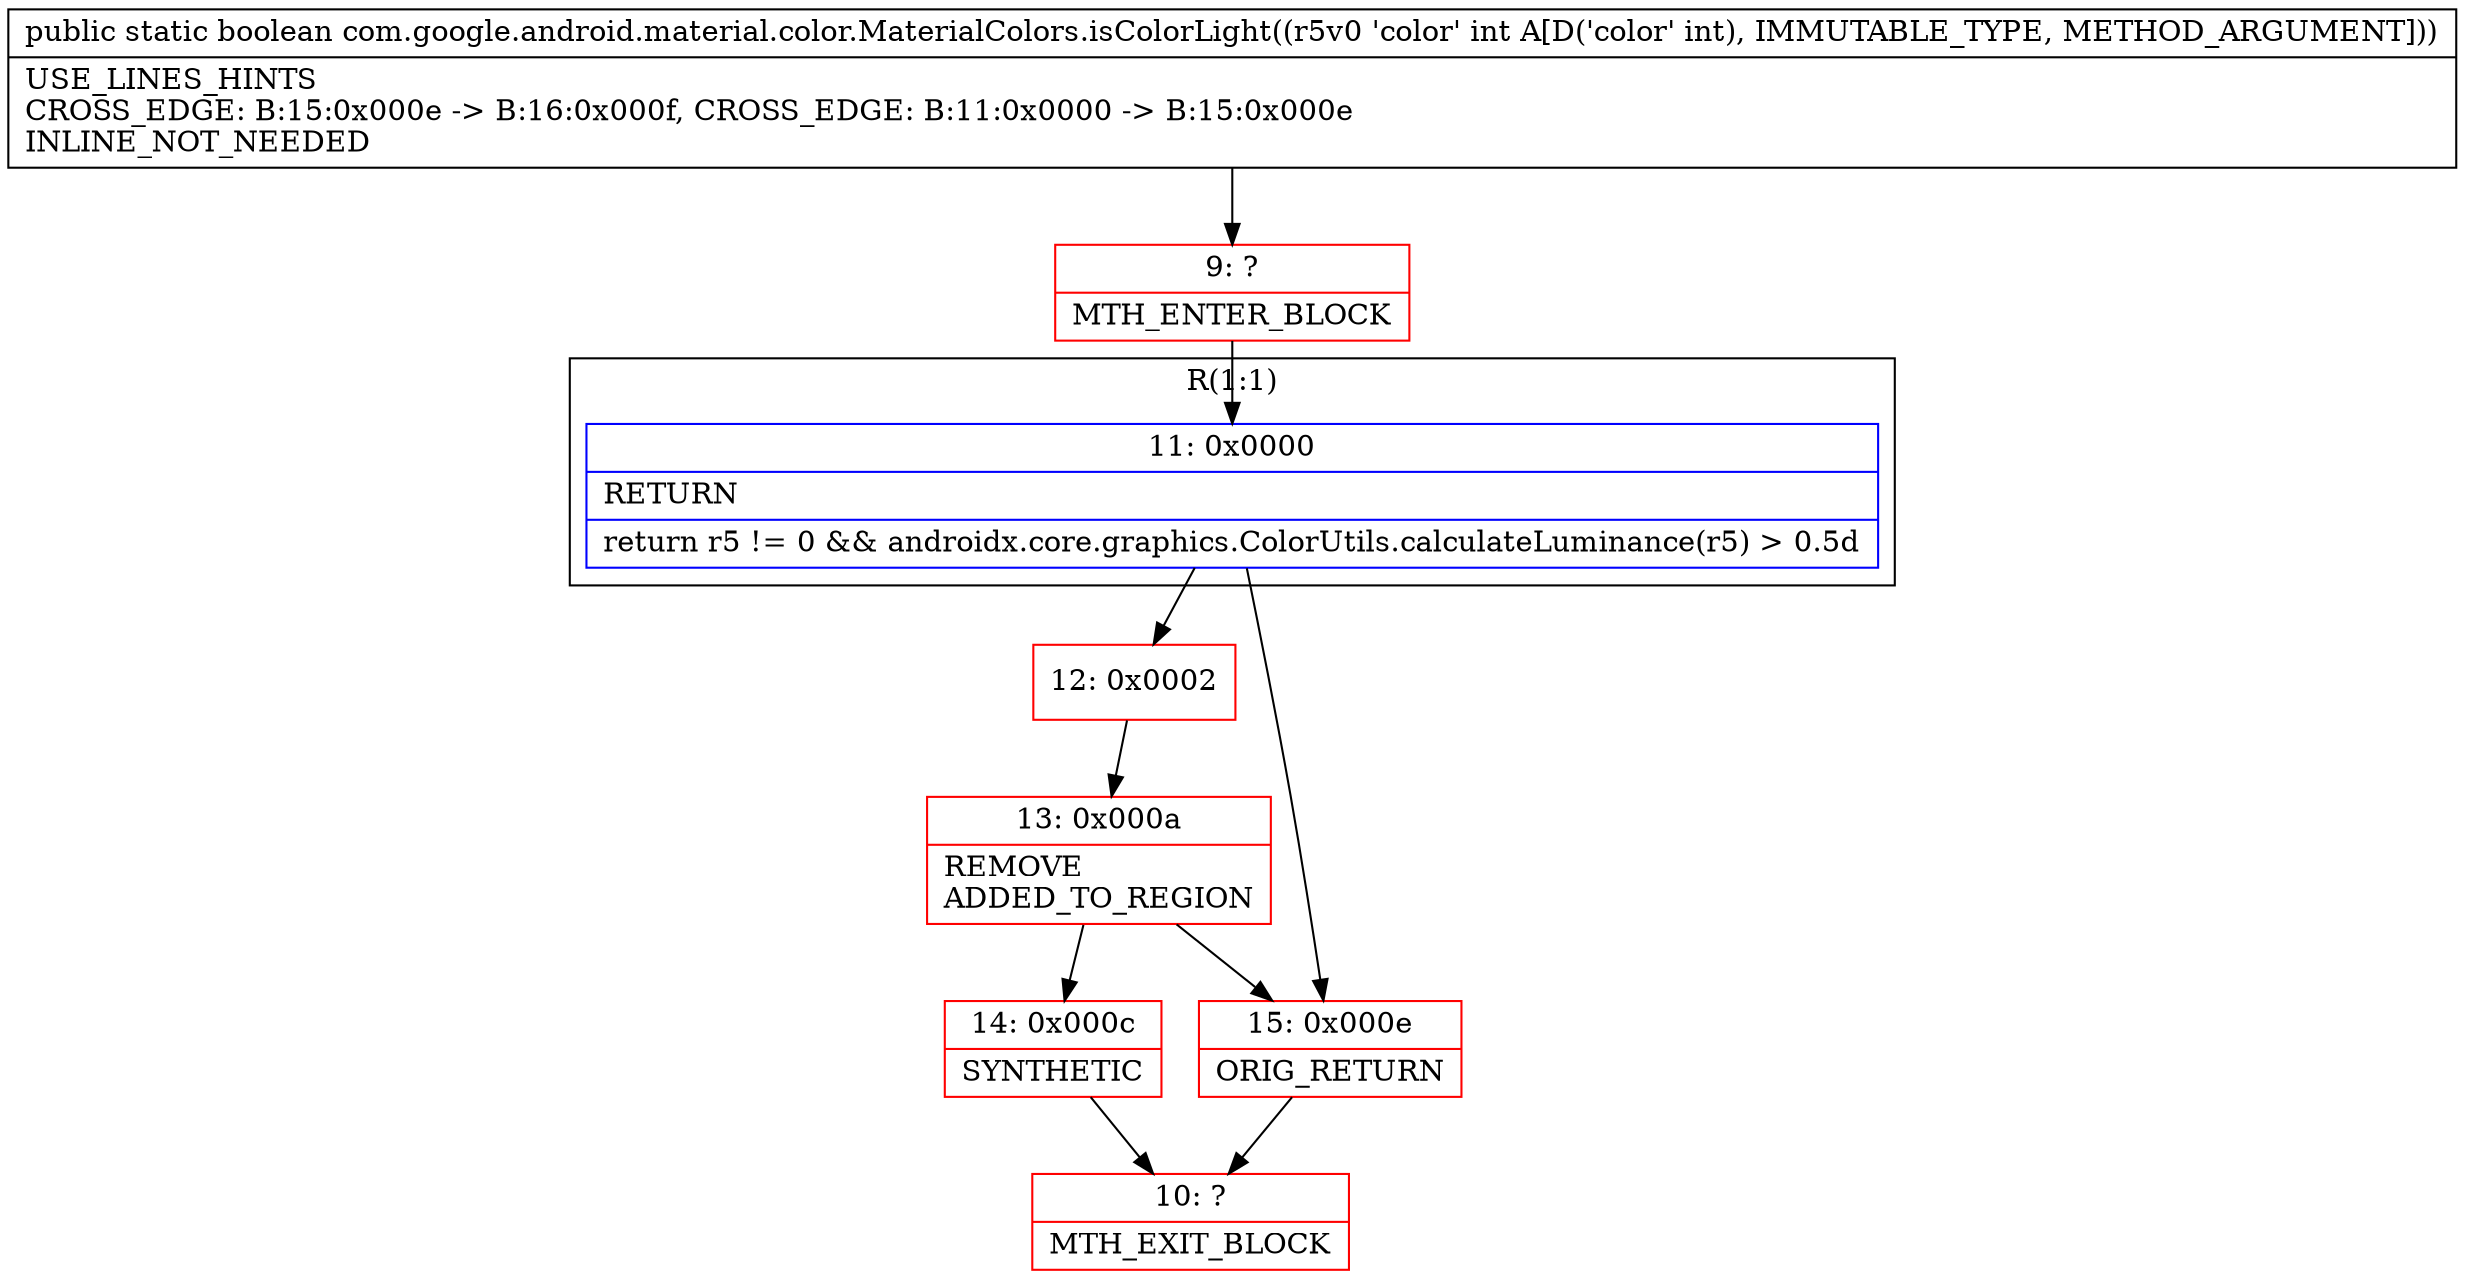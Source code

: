 digraph "CFG forcom.google.android.material.color.MaterialColors.isColorLight(I)Z" {
subgraph cluster_Region_578904054 {
label = "R(1:1)";
node [shape=record,color=blue];
Node_11 [shape=record,label="{11\:\ 0x0000|RETURN\l|return r5 != 0 && androidx.core.graphics.ColorUtils.calculateLuminance(r5) \> 0.5d\l}"];
}
Node_9 [shape=record,color=red,label="{9\:\ ?|MTH_ENTER_BLOCK\l}"];
Node_12 [shape=record,color=red,label="{12\:\ 0x0002}"];
Node_13 [shape=record,color=red,label="{13\:\ 0x000a|REMOVE\lADDED_TO_REGION\l}"];
Node_14 [shape=record,color=red,label="{14\:\ 0x000c|SYNTHETIC\l}"];
Node_10 [shape=record,color=red,label="{10\:\ ?|MTH_EXIT_BLOCK\l}"];
Node_15 [shape=record,color=red,label="{15\:\ 0x000e|ORIG_RETURN\l}"];
MethodNode[shape=record,label="{public static boolean com.google.android.material.color.MaterialColors.isColorLight((r5v0 'color' int A[D('color' int), IMMUTABLE_TYPE, METHOD_ARGUMENT]))  | USE_LINES_HINTS\lCROSS_EDGE: B:15:0x000e \-\> B:16:0x000f, CROSS_EDGE: B:11:0x0000 \-\> B:15:0x000e\lINLINE_NOT_NEEDED\l}"];
MethodNode -> Node_9;Node_11 -> Node_12;
Node_11 -> Node_15;
Node_9 -> Node_11;
Node_12 -> Node_13;
Node_13 -> Node_14;
Node_13 -> Node_15;
Node_14 -> Node_10;
Node_15 -> Node_10;
}

